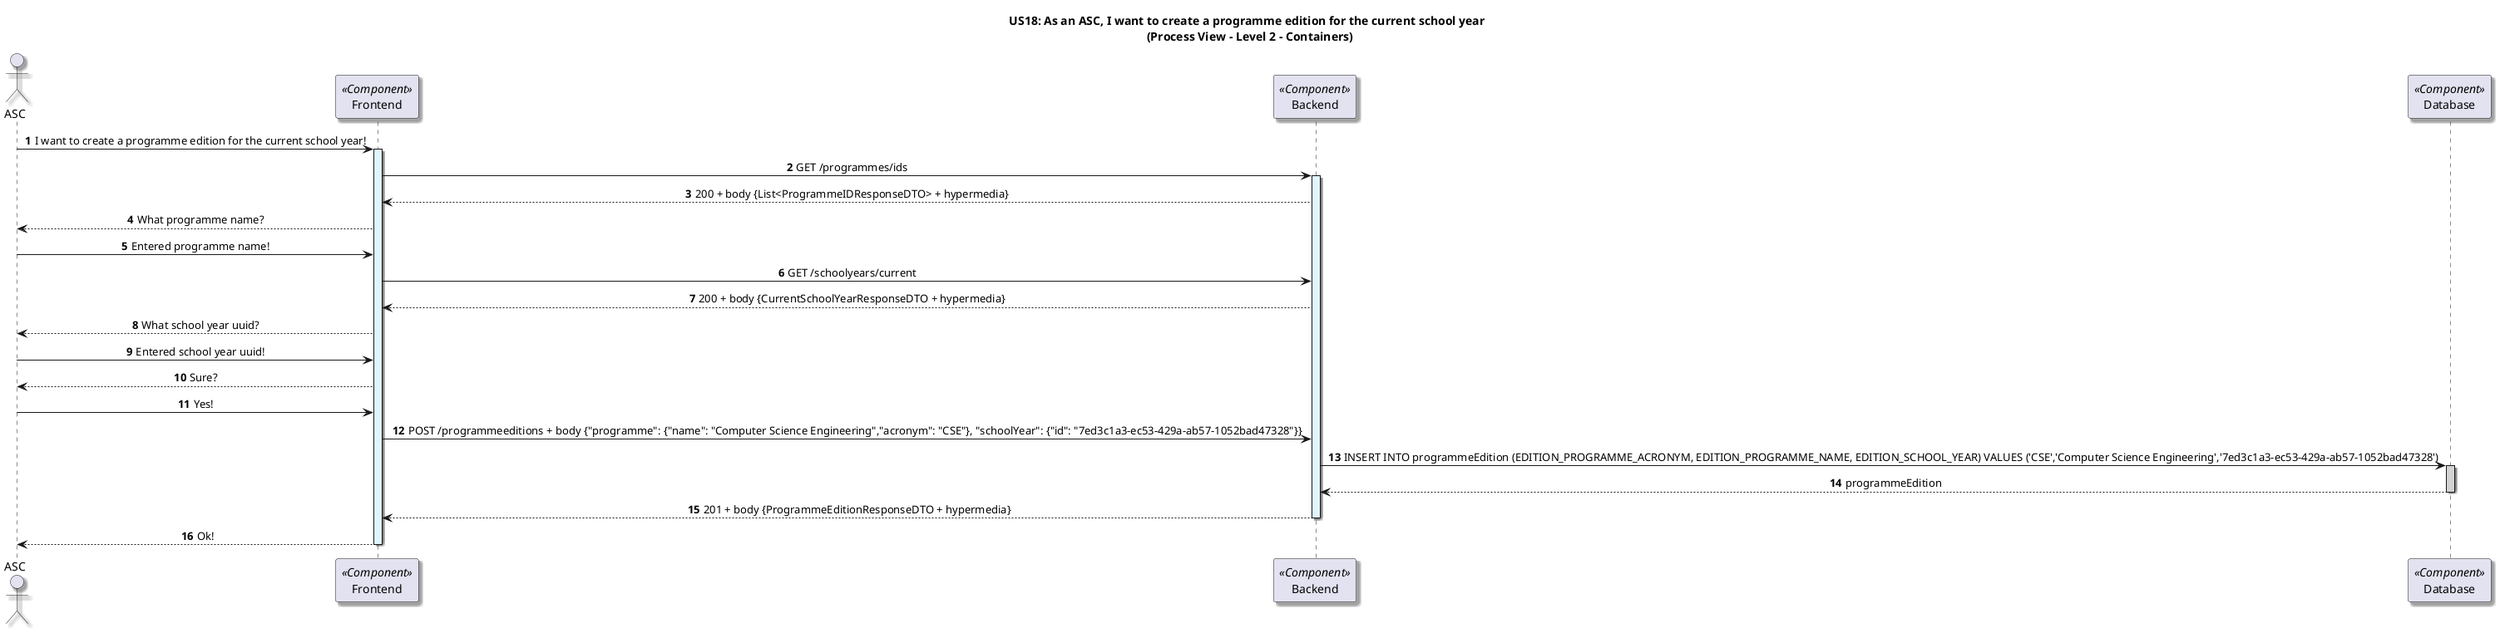 @startuml

title US18: As an ASC, I want to create a programme edition for the current school year \n (Process View - Level 2 - Containers)

skinparam componentStyle component
skinparam defaultTextAlignment center
skinparam shadowing true

autonumber

actor ASC as ASC
participant "Frontend" as frontend <<Component>>
participant "Backend" as backend <<Component>>
participant "Database" as DB <<Component>>

ASC -> frontend: I want to create a programme edition for the current school year!
activate frontend #E1F5FE

frontend -> backend: GET /programmes/ids
activate backend #E1F5FE
backend --> frontend: 200 + body {List<ProgrammeIDResponseDTO> + hypermedia}


ASC <-- frontend: What programme name?

ASC -> frontend: Entered programme name!


frontend -> backend: GET /schoolyears/current
backend --> frontend: 200 + body {CurrentSchoolYearResponseDTO + hypermedia}
ASC <-- frontend: What school year uuid?

ASC -> frontend: Entered school year uuid!

ASC <-- frontend: Sure?

ASC -> frontend: Yes!

frontend -> backend: POST /programmeeditions + body {"programme": {"name": "Computer Science Engineering","acronym": "CSE"}, "schoolYear": {"id": "7ed3c1a3-ec53-429a-ab57-1052bad47328"}}

backend -> DB: INSERT INTO programmeEdition (EDITION_PROGRAMME_ACRONYM, EDITION_PROGRAMME_NAME, EDITION_SCHOOL_YEAR) VALUES ('CSE','Computer Science Engineering','7ed3c1a3-ec53-429a-ab57-1052bad47328')
activate DB #LightGray
DB --> backend: programmeEdition
deactivate DB

backend --> frontend: 201 + body {ProgrammeEditionResponseDTO + hypermedia}
deactivate backend

ASC <-- frontend: Ok!
deactivate frontend

@enduml